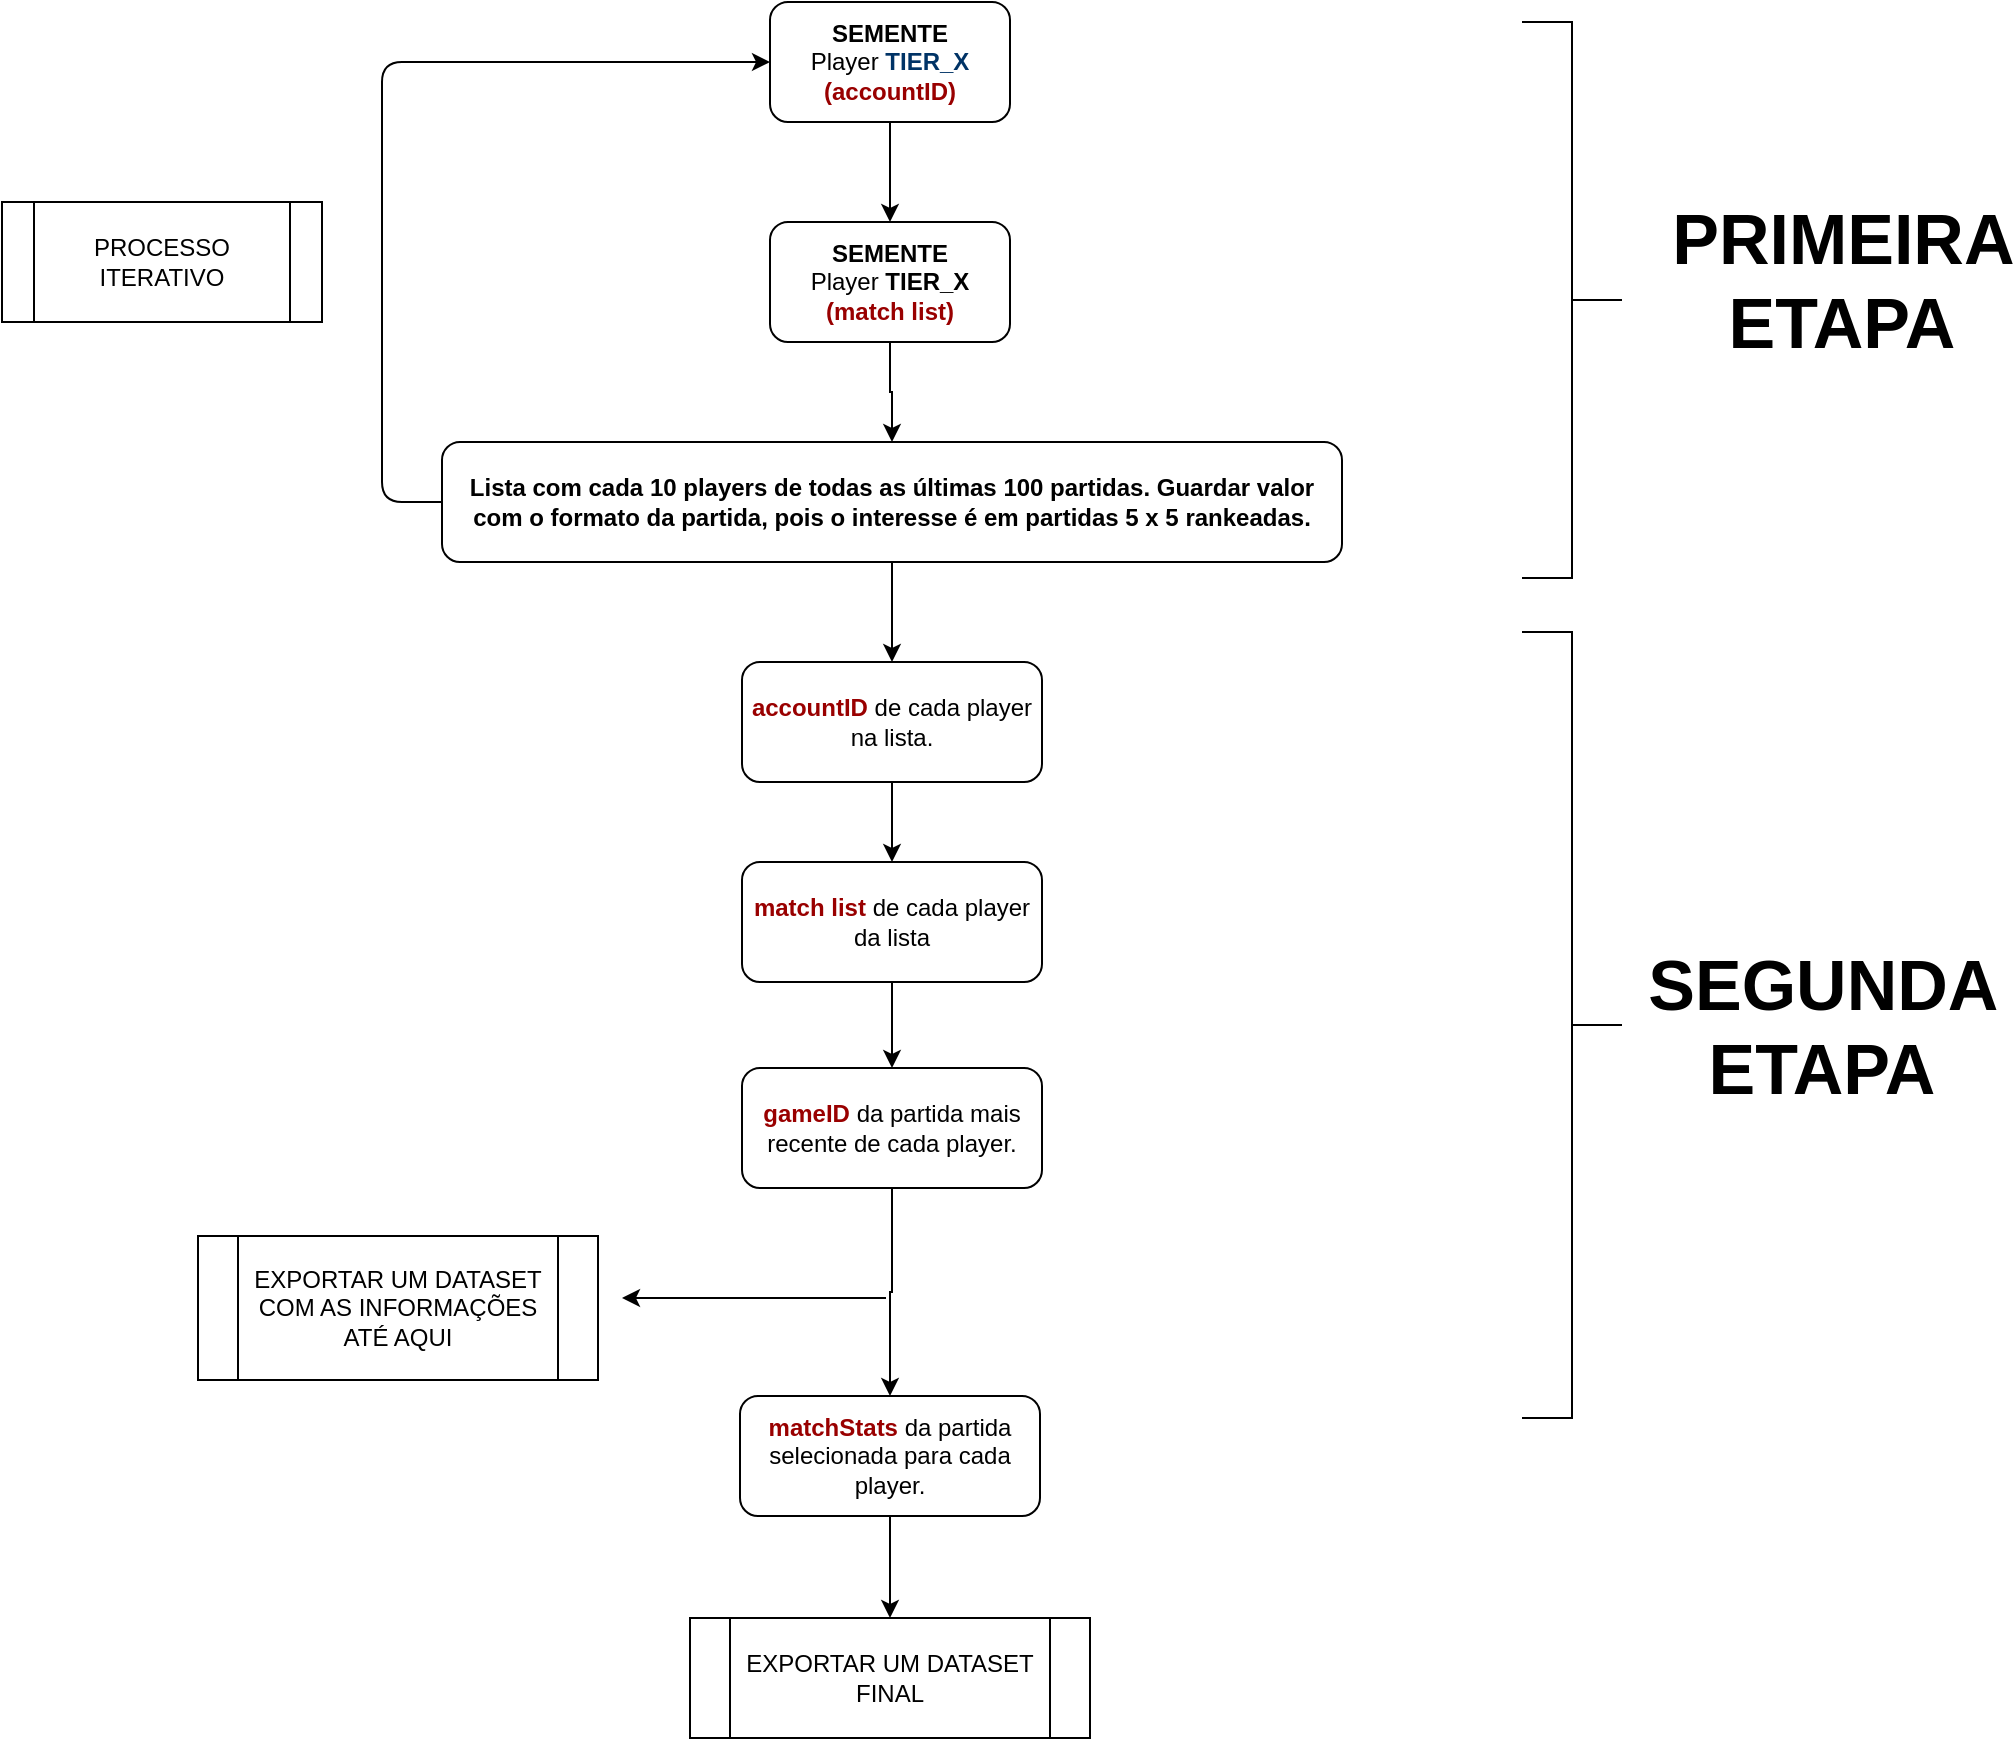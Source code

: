 <mxGraphModel dx="1246" dy="858" grid="1" gridSize="10" guides="1" tooltips="1" connect="1" arrows="1" fold="1" page="1" pageScale="1" pageWidth="1654" pageHeight="2336" background="#ffffff"><root><mxCell id="0"/><mxCell id="1" parent="0"/><mxCell id="20" value="" style="edgeStyle=orthogonalEdgeStyle;rounded=0;html=1;jettySize=auto;orthogonalLoop=1;" parent="1" source="2" target="19" edge="1"><mxGeometry relative="1" as="geometry"/></mxCell><mxCell id="2" value="&lt;div&gt;&lt;b&gt;SEMENTE&lt;/b&gt;&lt;/div&gt;Player &lt;b&gt;&lt;font color=&quot;#003366&quot;&gt;TIER_X&lt;/font&gt;&lt;/b&gt;&lt;div&gt;&lt;b&gt;&lt;font color=&quot;#990000&quot;&gt;(accountID)&lt;/font&gt;&lt;/b&gt;&lt;/div&gt;" style="rounded=1;whiteSpace=wrap;html=1;" parent="1" vertex="1"><mxGeometry x="594" y="42" width="120" height="60" as="geometry"/></mxCell><mxCell id="22" value="" style="edgeStyle=orthogonalEdgeStyle;rounded=0;html=1;jettySize=auto;orthogonalLoop=1;" parent="1" source="19" target="21" edge="1"><mxGeometry relative="1" as="geometry"/></mxCell><mxCell id="19" value="&lt;div&gt;&lt;b&gt;SEMENTE&lt;/b&gt;&lt;/div&gt;Player &lt;b&gt;TIER_X&lt;/b&gt;&lt;div&gt;&lt;font color=&quot;#990000&quot;&gt;&lt;b&gt;(match list)&lt;/b&gt;&lt;/font&gt;&lt;/div&gt;" style="rounded=1;whiteSpace=wrap;html=1;" parent="1" vertex="1"><mxGeometry x="594" y="152" width="120" height="60" as="geometry"/></mxCell><mxCell id="27" value="" style="edgeStyle=orthogonalEdgeStyle;rounded=0;html=1;jettySize=auto;orthogonalLoop=1;" parent="1" source="21" target="26" edge="1"><mxGeometry relative="1" as="geometry"/></mxCell><mxCell id="21" value="&lt;b&gt;Lista com cada 10 players de todas as últimas 100 partidas. Guardar valor com o formato da partida,&amp;nbsp;&lt;/b&gt;&lt;b style=&quot;letter-spacing: 0px&quot;&gt;pois o interesse é em partidas 5 x 5 rankeadas.&lt;/b&gt;" style="rounded=1;whiteSpace=wrap;html=1;" parent="1" vertex="1"><mxGeometry x="430" y="262" width="450" height="60" as="geometry"/></mxCell><mxCell id="29" value="" style="edgeStyle=orthogonalEdgeStyle;rounded=0;html=1;jettySize=auto;orthogonalLoop=1;" parent="1" source="26" target="28" edge="1"><mxGeometry relative="1" as="geometry"/></mxCell><mxCell id="26" value="&lt;b&gt;&lt;font color=&quot;#990000&quot;&gt;accountID&lt;/font&gt;&lt;/b&gt; de cada player na lista." style="rounded=1;whiteSpace=wrap;html=1;" parent="1" vertex="1"><mxGeometry x="580" y="372" width="150" height="60" as="geometry"/></mxCell><mxCell id="31" value="" style="edgeStyle=orthogonalEdgeStyle;rounded=0;html=1;jettySize=auto;orthogonalLoop=1;" parent="1" source="28" target="30" edge="1"><mxGeometry relative="1" as="geometry"/></mxCell><mxCell id="28" value="&lt;font color=&quot;#990000&quot; style=&quot;font-weight: bold&quot;&gt;match list &lt;/font&gt;de cada player da lista" style="rounded=1;whiteSpace=wrap;html=1;" parent="1" vertex="1"><mxGeometry x="580" y="472" width="150" height="60" as="geometry"/></mxCell><mxCell id="33" value="" style="edgeStyle=orthogonalEdgeStyle;rounded=0;html=1;jettySize=auto;orthogonalLoop=1;" parent="1" source="30" target="32" edge="1"><mxGeometry relative="1" as="geometry"/></mxCell><mxCell id="30" value="&lt;b style=&quot;color: rgb(153 , 0 , 0)&quot;&gt;gameID &lt;/b&gt;da partida mais recente de cada player." style="rounded=1;whiteSpace=wrap;html=1;" parent="1" vertex="1"><mxGeometry x="580" y="575" width="150" height="60" as="geometry"/></mxCell><mxCell id="57" style="edgeStyle=orthogonalEdgeStyle;rounded=0;html=1;exitX=0.5;exitY=1;entryX=0.5;entryY=0;jettySize=auto;orthogonalLoop=1;" parent="1" source="32" target="56" edge="1"><mxGeometry relative="1" as="geometry"/></mxCell><mxCell id="32" value="&lt;b style=&quot;color: rgb(153 , 0 , 0)&quot;&gt;matchStats&amp;nbsp;&lt;/b&gt;da partida selecionada para cada player." style="rounded=1;whiteSpace=wrap;html=1;" parent="1" vertex="1"><mxGeometry x="579" y="739" width="150" height="60" as="geometry"/></mxCell><mxCell id="24" value="" style="endArrow=classic;html=1;exitX=0;exitY=0.5;entryX=0;entryY=0.5;" parent="1" source="21" target="2" edge="1"><mxGeometry width="50" height="50" relative="1" as="geometry"><mxPoint x="360" y="212" as="sourcePoint"/><mxPoint x="410" y="162" as="targetPoint"/><Array as="points"><mxPoint x="400" y="292"/><mxPoint x="400" y="72"/></Array></mxGeometry></mxCell><mxCell id="25" value="PROCESSO ITERATIVO" style="shape=process;whiteSpace=wrap;html=1;" parent="1" vertex="1"><mxGeometry x="210" y="142" width="160" height="60" as="geometry"/></mxCell><mxCell id="50" value="" style="html=1;shape=mxgraph.flowchart.annotation_2;align=left;direction=west;" parent="1" vertex="1"><mxGeometry x="970" y="357" width="50" height="393" as="geometry"/></mxCell><mxCell id="51" value="PRIMEIRA ETAPA" style="text;html=1;strokeColor=none;fillColor=none;align=center;verticalAlign=middle;whiteSpace=wrap;rounded=0;fontStyle=1;fontSize=35;" parent="1" vertex="1"><mxGeometry x="1110" y="171" width="40" height="20" as="geometry"/></mxCell><mxCell id="52" value="" style="html=1;shape=mxgraph.flowchart.annotation_2;align=left;direction=west;" parent="1" vertex="1"><mxGeometry x="970" y="52" width="50" height="278" as="geometry"/></mxCell><mxCell id="53" value="SEGUNDA ETAPA" style="text;html=1;strokeColor=none;fillColor=none;align=center;verticalAlign=middle;whiteSpace=wrap;rounded=0;fontStyle=1;fontSize=35;" parent="1" vertex="1"><mxGeometry x="1100" y="544" width="40" height="20" as="geometry"/></mxCell><mxCell id="54" value="" style="endArrow=classic;html=1;fontSize=35;" parent="1" edge="1"><mxGeometry width="50" height="50" relative="1" as="geometry"><mxPoint x="652" y="690" as="sourcePoint"/><mxPoint x="520" y="690" as="targetPoint"/><Array as="points"><mxPoint x="572" y="690"/></Array></mxGeometry></mxCell><mxCell id="55" value="&lt;font style=&quot;font-size: 12px ; line-height: 100%&quot;&gt;EXPORTAR UM DATASET COM AS INFORMAÇÕES ATÉ AQUI&lt;/font&gt;" style="shape=process;whiteSpace=wrap;html=1;" parent="1" vertex="1"><mxGeometry x="308" y="659" width="200" height="72" as="geometry"/></mxCell><mxCell id="56" value="&lt;font style=&quot;font-size: 12px ; line-height: 100%&quot;&gt;EXPORTAR UM DATASET FINAL&lt;/font&gt;" style="shape=process;whiteSpace=wrap;html=1;" parent="1" vertex="1"><mxGeometry x="554" y="850" width="200" height="60" as="geometry"/></mxCell></root></mxGraphModel>